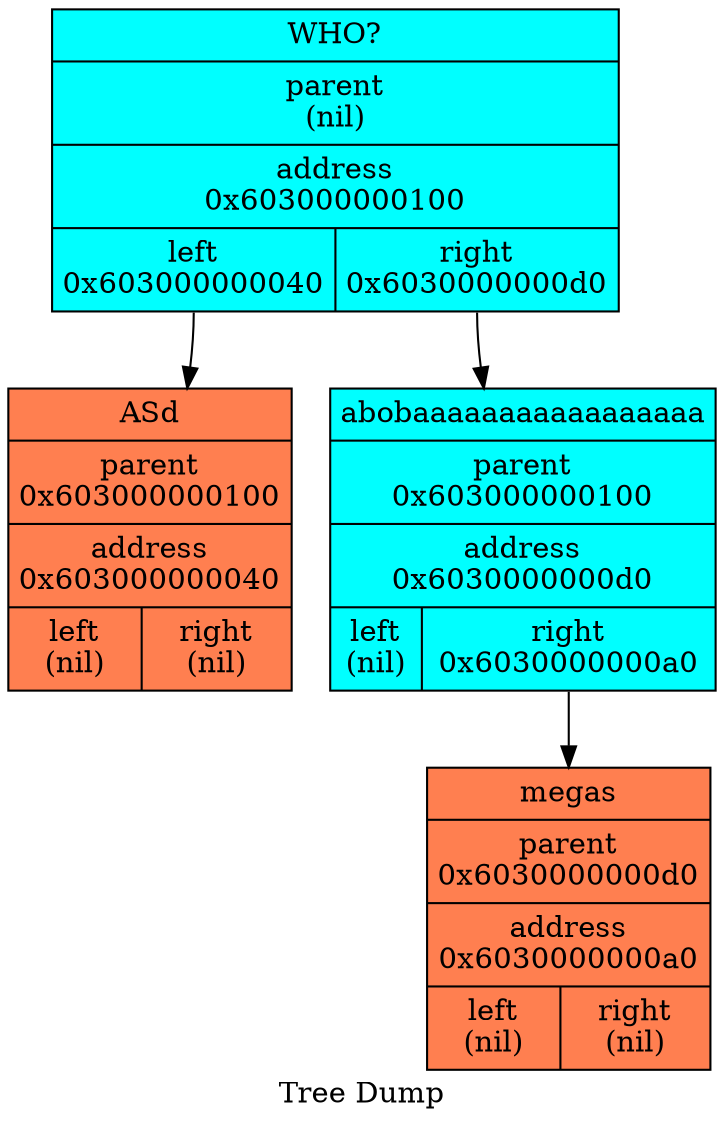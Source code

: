   digraph tree  {
  node[   shape     = "circle",  style     = "filled",  fillcolor = "aqua",  fontcolor = "#000000",  margin    = "0.075"];
  rankdir   = "TB";

  label     = "Tree Dump";
 "WHO?" [shape = "record", label = "{<name>WHO? | parent\n(nil) | <f0> address\n0x603000000100| {<left>left\n0x603000000040 | <right>right\n0x6030000000d0\n}}"];
  "WHO?":left->"ASd";
 "ASd" [shape = "record", fillcolor = "coral", label = "{<name>ASd | parent\n0x603000000100 | <f0> address\n0x603000000040| {<left>left\n(nil) | <right>right\n(nil)\n}}"];
  "WHO?":right->"abobaaaaaaaaaaaaaaaaa";
 "abobaaaaaaaaaaaaaaaaa" [shape = "record", label = "{<name>abobaaaaaaaaaaaaaaaaa | parent\n0x603000000100 | <f0> address\n0x6030000000d0| {<left>left\n(nil) | <right>right\n0x6030000000a0\n}}"];
  "abobaaaaaaaaaaaaaaaaa":right->"megas";
 "megas" [shape = "record", fillcolor = "coral", label = "{<name>megas | parent\n0x6030000000d0 | <f0> address\n0x6030000000a0| {<left>left\n(nil) | <right>right\n(nil)\n}}"];
  }